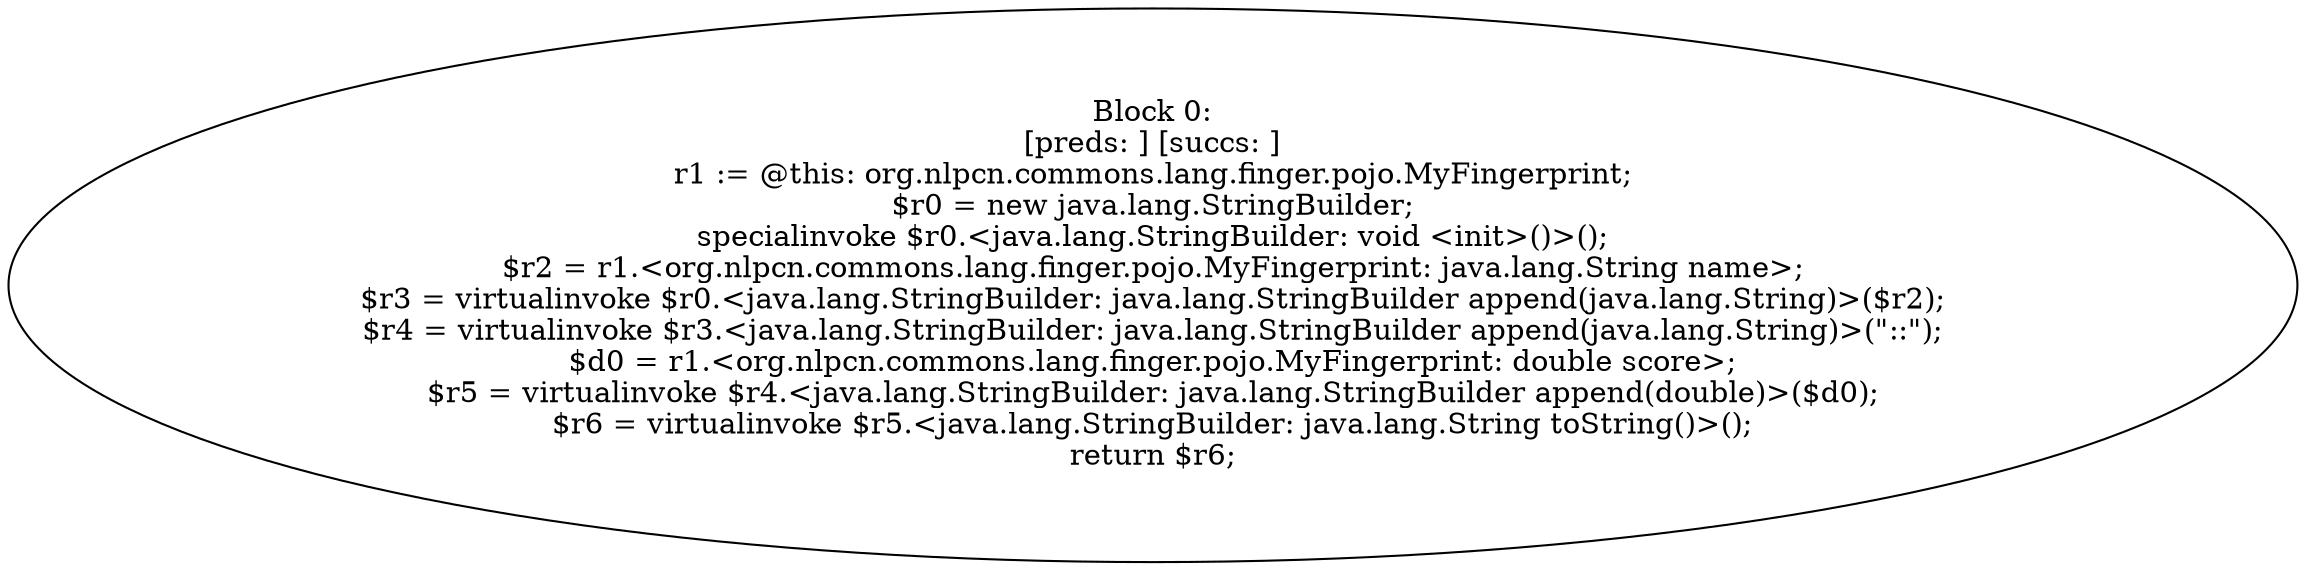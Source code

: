 digraph "unitGraph" {
    "Block 0:
[preds: ] [succs: ]
r1 := @this: org.nlpcn.commons.lang.finger.pojo.MyFingerprint;
$r0 = new java.lang.StringBuilder;
specialinvoke $r0.<java.lang.StringBuilder: void <init>()>();
$r2 = r1.<org.nlpcn.commons.lang.finger.pojo.MyFingerprint: java.lang.String name>;
$r3 = virtualinvoke $r0.<java.lang.StringBuilder: java.lang.StringBuilder append(java.lang.String)>($r2);
$r4 = virtualinvoke $r3.<java.lang.StringBuilder: java.lang.StringBuilder append(java.lang.String)>(\"::\");
$d0 = r1.<org.nlpcn.commons.lang.finger.pojo.MyFingerprint: double score>;
$r5 = virtualinvoke $r4.<java.lang.StringBuilder: java.lang.StringBuilder append(double)>($d0);
$r6 = virtualinvoke $r5.<java.lang.StringBuilder: java.lang.String toString()>();
return $r6;
"
}
